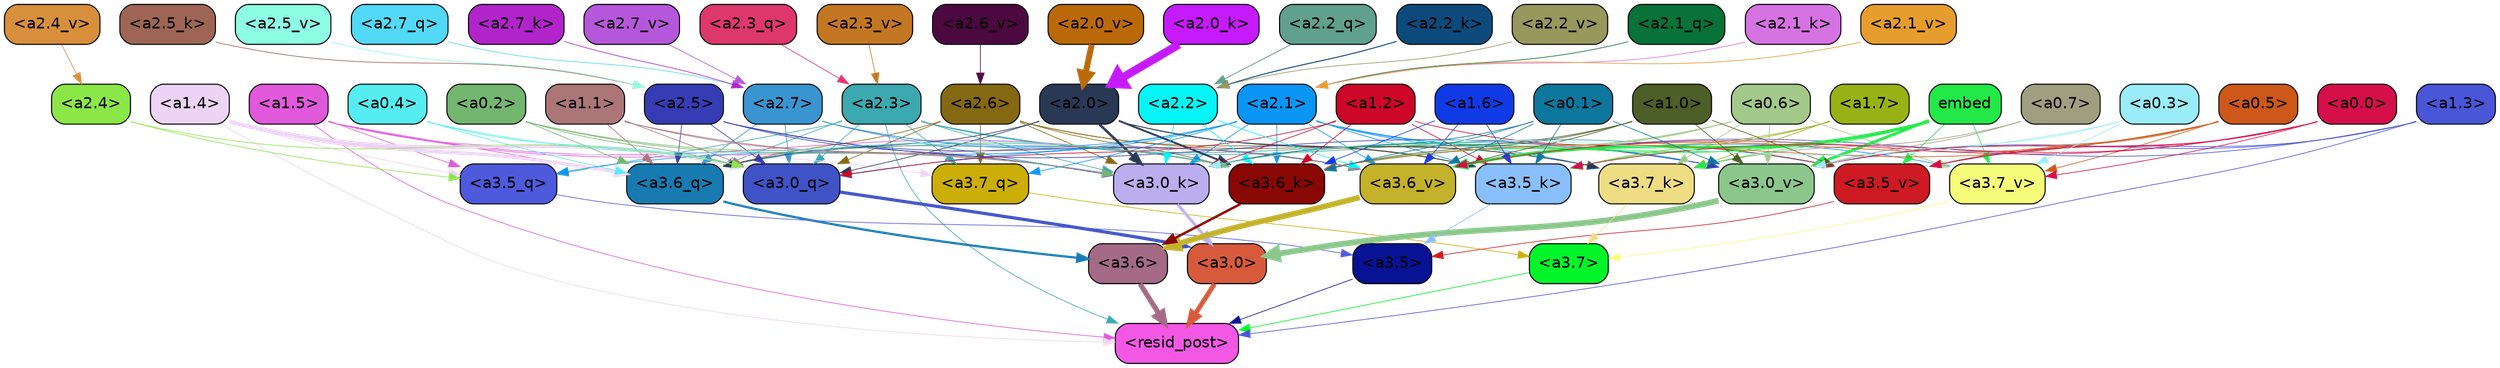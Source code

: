 strict digraph "" {
	graph [bgcolor=transparent,
		layout=dot,
		overlap=false,
		splines=true
	];
	"<a3.7>"	[color=black,
		fillcolor="#02f529",
		fontname=Helvetica,
		shape=box,
		style="filled, rounded"];
	"<resid_post>"	[color=black,
		fillcolor="#f358e5",
		fontname=Helvetica,
		shape=box,
		style="filled, rounded"];
	"<a3.7>" -> "<resid_post>"	[color="#02f529",
		penwidth=0.6239100098609924];
	"<a3.6>"	[color=black,
		fillcolor="#a46a86",
		fontname=Helvetica,
		shape=box,
		style="filled, rounded"];
	"<a3.6>" -> "<resid_post>"	[color="#a46a86",
		penwidth=4.569062113761902];
	"<a3.5>"	[color=black,
		fillcolor="#081294",
		fontname=Helvetica,
		shape=box,
		style="filled, rounded"];
	"<a3.5>" -> "<resid_post>"	[color="#081294",
		penwidth=0.6];
	"<a3.0>"	[color=black,
		fillcolor="#d75a3d",
		fontname=Helvetica,
		shape=box,
		style="filled, rounded"];
	"<a3.0>" -> "<resid_post>"	[color="#d75a3d",
		penwidth=4.283544182777405];
	"<a2.3>"	[color=black,
		fillcolor="#3ba9af",
		fontname=Helvetica,
		shape=box,
		style="filled, rounded"];
	"<a2.3>" -> "<resid_post>"	[color="#3ba9af",
		penwidth=0.6];
	"<a3.7_q>"	[color=black,
		fillcolor="#ccae08",
		fontname=Helvetica,
		shape=box,
		style="filled, rounded"];
	"<a2.3>" -> "<a3.7_q>"	[color="#3ba9af",
		penwidth=0.6];
	"<a3.6_q>"	[color=black,
		fillcolor="#177bb1",
		fontname=Helvetica,
		shape=box,
		style="filled, rounded"];
	"<a2.3>" -> "<a3.6_q>"	[color="#3ba9af",
		penwidth=0.6];
	"<a3.5_q>"	[color=black,
		fillcolor="#4e5adc",
		fontname=Helvetica,
		shape=box,
		style="filled, rounded"];
	"<a2.3>" -> "<a3.5_q>"	[color="#3ba9af",
		penwidth=0.6];
	"<a3.0_q>"	[color=black,
		fillcolor="#3f53c6",
		fontname=Helvetica,
		shape=box,
		style="filled, rounded"];
	"<a2.3>" -> "<a3.0_q>"	[color="#3ba9af",
		penwidth=0.6];
	"<a3.0_k>"	[color=black,
		fillcolor="#baaeef",
		fontname=Helvetica,
		shape=box,
		style="filled, rounded"];
	"<a2.3>" -> "<a3.0_k>"	[color="#3ba9af",
		penwidth=0.6];
	"<a3.6_v>"	[color=black,
		fillcolor="#c3b22a",
		fontname=Helvetica,
		shape=box,
		style="filled, rounded"];
	"<a2.3>" -> "<a3.6_v>"	[color="#3ba9af",
		penwidth=0.6];
	"<a3.5_v>"	[color=black,
		fillcolor="#ce1a22",
		fontname=Helvetica,
		shape=box,
		style="filled, rounded"];
	"<a2.3>" -> "<a3.5_v>"	[color="#3ba9af",
		penwidth=0.6];
	"<a3.0_v>"	[color=black,
		fillcolor="#8bc78b",
		fontname=Helvetica,
		shape=box,
		style="filled, rounded"];
	"<a2.3>" -> "<a3.0_v>"	[color="#3ba9af",
		penwidth=0.6];
	"<a1.5>"	[color=black,
		fillcolor="#e159da",
		fontname=Helvetica,
		shape=box,
		style="filled, rounded"];
	"<a1.5>" -> "<resid_post>"	[color="#e159da",
		penwidth=0.6];
	"<a1.5>" -> "<a3.6_q>"	[color="#e159da",
		penwidth=0.6];
	"<a1.5>" -> "<a3.5_q>"	[color="#e159da",
		penwidth=0.6];
	"<a1.5>" -> "<a3.0_q>"	[color="#e159da",
		penwidth=0.6];
	"<a3.6_k>"	[color=black,
		fillcolor="#890804",
		fontname=Helvetica,
		shape=box,
		style="filled, rounded"];
	"<a1.5>" -> "<a3.6_k>"	[color="#e159da",
		penwidth=0.6];
	"<a1.5>" -> "<a3.0_k>"	[color="#e159da",
		penwidth=0.6];
	"<a1.4>"	[color=black,
		fillcolor="#edd3f5",
		fontname=Helvetica,
		shape=box,
		style="filled, rounded"];
	"<a1.4>" -> "<resid_post>"	[color="#edd3f5",
		penwidth=0.6];
	"<a1.4>" -> "<a3.7_q>"	[color="#edd3f5",
		penwidth=0.6];
	"<a1.4>" -> "<a3.6_q>"	[color="#edd3f5",
		penwidth=2.7536282539367676];
	"<a1.4>" -> "<a3.5_q>"	[color="#edd3f5",
		penwidth=0.6];
	"<a1.4>" -> "<a3.0_q>"	[color="#edd3f5",
		penwidth=3.3369133472442627];
	"<a1.3>"	[color=black,
		fillcolor="#4956d8",
		fontname=Helvetica,
		shape=box,
		style="filled, rounded"];
	"<a1.3>" -> "<resid_post>"	[color="#4956d8",
		penwidth=0.6];
	"<a1.3>" -> "<a3.6_v>"	[color="#4956d8",
		penwidth=0.6];
	"<a1.3>" -> "<a3.5_v>"	[color="#4956d8",
		penwidth=0.6];
	"<a1.3>" -> "<a3.0_v>"	[color="#4956d8",
		penwidth=0.6];
	"<a3.7_q>" -> "<a3.7>"	[color="#ccae08",
		penwidth=0.6];
	"<a3.6_q>" -> "<a3.6>"	[color="#177bb1",
		penwidth=2.0344843566417694];
	"<a3.5_q>" -> "<a3.5>"	[color="#4e5adc",
		penwidth=0.6];
	"<a3.0_q>" -> "<a3.0>"	[color="#3f53c6",
		penwidth=2.863015294075012];
	"<a3.7_k>"	[color=black,
		fillcolor="#eedd83",
		fontname=Helvetica,
		shape=box,
		style="filled, rounded"];
	"<a3.7_k>" -> "<a3.7>"	[color="#eedd83",
		penwidth=0.6];
	"<a3.6_k>" -> "<a3.6>"	[color="#890804",
		penwidth=2.1770318150520325];
	"<a3.5_k>"	[color=black,
		fillcolor="#89bffc",
		fontname=Helvetica,
		shape=box,
		style="filled, rounded"];
	"<a3.5_k>" -> "<a3.5>"	[color="#89bffc",
		penwidth=0.6];
	"<a3.0_k>" -> "<a3.0>"	[color="#baaeef",
		penwidth=2.6323853135108948];
	"<a3.7_v>"	[color=black,
		fillcolor="#f5fc79",
		fontname=Helvetica,
		shape=box,
		style="filled, rounded"];
	"<a3.7_v>" -> "<a3.7>"	[color="#f5fc79",
		penwidth=0.6];
	"<a3.6_v>" -> "<a3.6>"	[color="#c3b22a",
		penwidth=4.972373723983765];
	"<a3.5_v>" -> "<a3.5>"	[color="#ce1a22",
		penwidth=0.6];
	"<a3.0_v>" -> "<a3.0>"	[color="#8bc78b",
		penwidth=5.1638524532318115];
	"<a2.6>"	[color=black,
		fillcolor="#856812",
		fontname=Helvetica,
		shape=box,
		style="filled, rounded"];
	"<a2.6>" -> "<a3.7_q>"	[color="#856812",
		penwidth=0.6];
	"<a2.6>" -> "<a3.6_q>"	[color="#856812",
		penwidth=0.6];
	"<a2.6>" -> "<a3.0_q>"	[color="#856812",
		penwidth=0.6];
	"<a2.6>" -> "<a3.7_k>"	[color="#856812",
		penwidth=0.6];
	"<a2.6>" -> "<a3.6_k>"	[color="#856812",
		penwidth=0.6];
	"<a2.6>" -> "<a3.5_k>"	[color="#856812",
		penwidth=0.6];
	"<a2.6>" -> "<a3.0_k>"	[color="#856812",
		penwidth=0.6];
	"<a2.1>"	[color=black,
		fillcolor="#0a95f4",
		fontname=Helvetica,
		shape=box,
		style="filled, rounded"];
	"<a2.1>" -> "<a3.7_q>"	[color="#0a95f4",
		penwidth=0.6];
	"<a2.1>" -> "<a3.6_q>"	[color="#0a95f4",
		penwidth=0.6];
	"<a2.1>" -> "<a3.5_q>"	[color="#0a95f4",
		penwidth=0.6];
	"<a2.1>" -> "<a3.0_q>"	[color="#0a95f4",
		penwidth=0.6];
	"<a2.1>" -> "<a3.7_k>"	[color="#0a95f4",
		penwidth=0.6];
	"<a2.1>" -> "<a3.6_k>"	[color="#0a95f4",
		penwidth=0.6];
	"<a2.1>" -> "<a3.5_k>"	[color="#0a95f4",
		penwidth=0.6];
	"<a2.1>" -> "<a3.0_k>"	[color="#0a95f4",
		penwidth=0.6];
	"<a2.1>" -> "<a3.7_v>"	[color="#0a95f4",
		penwidth=0.6];
	"<a2.1>" -> "<a3.6_v>"	[color="#0a95f4",
		penwidth=0.6];
	"<a2.1>" -> "<a3.0_v>"	[color="#0a95f4",
		penwidth=0.6];
	"<a2.7>"	[color=black,
		fillcolor="#3a94cf",
		fontname=Helvetica,
		shape=box,
		style="filled, rounded"];
	"<a2.7>" -> "<a3.6_q>"	[color="#3a94cf",
		penwidth=0.6];
	"<a2.7>" -> "<a3.0_q>"	[color="#3a94cf",
		penwidth=0.6];
	"<a2.7>" -> "<a3.6_k>"	[color="#3a94cf",
		penwidth=0.6];
	"<a2.7>" -> "<a3.0_k>"	[color="#3a94cf",
		penwidth=0.6];
	"<a2.7>" -> "<a3.6_v>"	[color="#3a94cf",
		penwidth=0.6];
	"<a2.5>"	[color=black,
		fillcolor="#363db4",
		fontname=Helvetica,
		shape=box,
		style="filled, rounded"];
	"<a2.5>" -> "<a3.6_q>"	[color="#363db4",
		penwidth=0.6];
	"<a2.5>" -> "<a3.0_q>"	[color="#363db4",
		penwidth=0.6];
	"<a2.5>" -> "<a3.0_k>"	[color="#363db4",
		penwidth=0.6];
	"<a2.5>" -> "<a3.6_v>"	[color="#363db4",
		penwidth=0.6];
	"<a2.5>" -> "<a3.0_v>"	[color="#363db4",
		penwidth=0.6];
	"<a2.0>"	[color=black,
		fillcolor="#293855",
		fontname=Helvetica,
		shape=box,
		style="filled, rounded"];
	"<a2.0>" -> "<a3.6_q>"	[color="#293855",
		penwidth=0.6];
	"<a2.0>" -> "<a3.0_q>"	[color="#293855",
		penwidth=0.6];
	"<a2.0>" -> "<a3.7_k>"	[color="#293855",
		penwidth=0.6];
	"<a2.0>" -> "<a3.6_k>"	[color="#293855",
		penwidth=1.7047871947288513];
	"<a2.0>" -> "<a3.5_k>"	[color="#293855",
		penwidth=0.6];
	"<a2.0>" -> "<a3.0_k>"	[color="#293855",
		penwidth=2.239806979894638];
	"<a1.1>"	[color=black,
		fillcolor="#ac7679",
		fontname=Helvetica,
		shape=box,
		style="filled, rounded"];
	"<a1.1>" -> "<a3.6_q>"	[color="#ac7679",
		penwidth=0.6];
	"<a1.1>" -> "<a3.0_q>"	[color="#ac7679",
		penwidth=0.6];
	"<a1.1>" -> "<a3.0_k>"	[color="#ac7679",
		penwidth=0.6];
	"<a1.1>" -> "<a3.6_v>"	[color="#ac7679",
		penwidth=0.6];
	"<a0.4>"	[color=black,
		fillcolor="#55edf1",
		fontname=Helvetica,
		shape=box,
		style="filled, rounded"];
	"<a0.4>" -> "<a3.6_q>"	[color="#55edf1",
		penwidth=0.6];
	"<a0.4>" -> "<a3.0_q>"	[color="#55edf1",
		penwidth=0.6];
	"<a0.4>" -> "<a3.6_k>"	[color="#55edf1",
		penwidth=0.6];
	"<a0.2>"	[color=black,
		fillcolor="#73b670",
		fontname=Helvetica,
		shape=box,
		style="filled, rounded"];
	"<a0.2>" -> "<a3.6_q>"	[color="#73b670",
		penwidth=0.6];
	"<a0.2>" -> "<a3.0_q>"	[color="#73b670",
		penwidth=0.6];
	"<a0.2>" -> "<a3.6_k>"	[color="#73b670",
		penwidth=0.6];
	"<a0.2>" -> "<a3.0_k>"	[color="#73b670",
		penwidth=0.6];
	"<a2.4>"	[color=black,
		fillcolor="#8be748",
		fontname=Helvetica,
		shape=box,
		style="filled, rounded"];
	"<a2.4>" -> "<a3.5_q>"	[color="#8be748",
		penwidth=0.6];
	"<a2.4>" -> "<a3.0_q>"	[color="#8be748",
		penwidth=0.6];
	"<a1.2>"	[color=black,
		fillcolor="#cc0728",
		fontname=Helvetica,
		shape=box,
		style="filled, rounded"];
	"<a1.2>" -> "<a3.0_q>"	[color="#cc0728",
		penwidth=0.6];
	"<a1.2>" -> "<a3.6_k>"	[color="#cc0728",
		penwidth=0.6];
	"<a1.2>" -> "<a3.5_k>"	[color="#cc0728",
		penwidth=0.6];
	"<a1.2>" -> "<a3.0_k>"	[color="#cc0728",
		penwidth=0.6];
	"<a1.2>" -> "<a3.5_v>"	[color="#cc0728",
		penwidth=0.6];
	"<a1.7>"	[color=black,
		fillcolor="#98b216",
		fontname=Helvetica,
		shape=box,
		style="filled, rounded"];
	"<a1.7>" -> "<a3.7_k>"	[color="#98b216",
		penwidth=0.6];
	"<a1.7>" -> "<a3.5_k>"	[color="#98b216",
		penwidth=0.6];
	"<a1.7>" -> "<a3.6_v>"	[color="#98b216",
		penwidth=0.6];
	"<a0.7>"	[color=black,
		fillcolor="#9f9e81",
		fontname=Helvetica,
		shape=box,
		style="filled, rounded"];
	"<a0.7>" -> "<a3.7_k>"	[color="#9f9e81",
		penwidth=0.6];
	"<a0.7>" -> "<a3.0_v>"	[color="#9f9e81",
		penwidth=0.6];
	"<a0.6>"	[color=black,
		fillcolor="#a2c989",
		fontname=Helvetica,
		shape=box,
		style="filled, rounded"];
	"<a0.6>" -> "<a3.7_k>"	[color="#a2c989",
		penwidth=0.6];
	"<a0.6>" -> "<a3.6_k>"	[color="#a2c989",
		penwidth=0.6];
	"<a0.6>" -> "<a3.0_k>"	[color="#a2c989",
		penwidth=0.6];
	"<a0.6>" -> "<a3.7_v>"	[color="#a2c989",
		penwidth=0.6];
	"<a0.6>" -> "<a3.6_v>"	[color="#a2c989",
		penwidth=0.6];
	"<a0.6>" -> "<a3.0_v>"	[color="#a2c989",
		penwidth=0.6];
	embed	[color=black,
		fillcolor="#23e848",
		fontname=Helvetica,
		shape=box,
		style="filled, rounded"];
	embed -> "<a3.7_k>"	[color="#23e848",
		penwidth=0.6];
	embed -> "<a3.6_k>"	[color="#23e848",
		penwidth=0.6];
	embed -> "<a3.5_k>"	[color="#23e848",
		penwidth=0.6];
	embed -> "<a3.0_k>"	[color="#23e848",
		penwidth=0.6];
	embed -> "<a3.7_v>"	[color="#23e848",
		penwidth=0.6];
	embed -> "<a3.6_v>"	[color="#23e848",
		penwidth=2.7369276881217957];
	embed -> "<a3.5_v>"	[color="#23e848",
		penwidth=0.6];
	embed -> "<a3.0_v>"	[color="#23e848",
		penwidth=2.5778204202651978];
	"<a2.2>"	[color=black,
		fillcolor="#05f5f6",
		fontname=Helvetica,
		shape=box,
		style="filled, rounded"];
	"<a2.2>" -> "<a3.6_k>"	[color="#05f5f6",
		penwidth=0.6];
	"<a2.2>" -> "<a3.0_k>"	[color="#05f5f6",
		penwidth=0.6];
	"<a2.2>" -> "<a3.6_v>"	[color="#05f5f6",
		penwidth=0.6];
	"<a1.6>"	[color=black,
		fillcolor="#113ae7",
		fontname=Helvetica,
		shape=box,
		style="filled, rounded"];
	"<a1.6>" -> "<a3.6_k>"	[color="#113ae7",
		penwidth=0.6];
	"<a1.6>" -> "<a3.5_k>"	[color="#113ae7",
		penwidth=0.6];
	"<a1.6>" -> "<a3.6_v>"	[color="#113ae7",
		penwidth=0.6];
	"<a1.0>"	[color=black,
		fillcolor="#4d5e26",
		fontname=Helvetica,
		shape=box,
		style="filled, rounded"];
	"<a1.0>" -> "<a3.6_k>"	[color="#4d5e26",
		penwidth=0.6];
	"<a1.0>" -> "<a3.0_k>"	[color="#4d5e26",
		penwidth=0.6];
	"<a1.0>" -> "<a3.6_v>"	[color="#4d5e26",
		penwidth=0.6];
	"<a1.0>" -> "<a3.5_v>"	[color="#4d5e26",
		penwidth=0.6];
	"<a1.0>" -> "<a3.0_v>"	[color="#4d5e26",
		penwidth=0.6];
	"<a0.5>"	[color=black,
		fillcolor="#cd5819",
		fontname=Helvetica,
		shape=box,
		style="filled, rounded"];
	"<a0.5>" -> "<a3.6_k>"	[color="#cd5819",
		penwidth=0.6];
	"<a0.5>" -> "<a3.7_v>"	[color="#cd5819",
		penwidth=0.6];
	"<a0.5>" -> "<a3.6_v>"	[color="#cd5819",
		penwidth=0.6];
	"<a0.5>" -> "<a3.5_v>"	[color="#cd5819",
		penwidth=0.6];
	"<a0.5>" -> "<a3.0_v>"	[color="#cd5819",
		penwidth=0.6];
	"<a0.1>"	[color=black,
		fillcolor="#0e779d",
		fontname=Helvetica,
		shape=box,
		style="filled, rounded"];
	"<a0.1>" -> "<a3.6_k>"	[color="#0e779d",
		penwidth=0.6];
	"<a0.1>" -> "<a3.5_k>"	[color="#0e779d",
		penwidth=0.6];
	"<a0.1>" -> "<a3.0_k>"	[color="#0e779d",
		penwidth=0.6];
	"<a0.1>" -> "<a3.6_v>"	[color="#0e779d",
		penwidth=0.6];
	"<a0.1>" -> "<a3.0_v>"	[color="#0e779d",
		penwidth=0.6];
	"<a0.0>"	[color=black,
		fillcolor="#d50f4a",
		fontname=Helvetica,
		shape=box,
		style="filled, rounded"];
	"<a0.0>" -> "<a3.5_k>"	[color="#d50f4a",
		penwidth=0.6];
	"<a0.0>" -> "<a3.7_v>"	[color="#d50f4a",
		penwidth=0.6];
	"<a0.0>" -> "<a3.6_v>"	[color="#d50f4a",
		penwidth=0.6];
	"<a0.0>" -> "<a3.5_v>"	[color="#d50f4a",
		penwidth=0.6];
	"<a0.0>" -> "<a3.0_v>"	[color="#d50f4a",
		penwidth=0.6];
	"<a0.3>"	[color=black,
		fillcolor="#99ecf8",
		fontname=Helvetica,
		shape=box,
		style="filled, rounded"];
	"<a0.3>" -> "<a3.0_k>"	[color="#99ecf8",
		penwidth=0.6];
	"<a0.3>" -> "<a3.7_v>"	[color="#99ecf8",
		penwidth=0.6];
	"<a0.3>" -> "<a3.0_v>"	[color="#99ecf8",
		penwidth=0.6];
	"<a2.7_q>"	[color=black,
		fillcolor="#52d9f7",
		fontname=Helvetica,
		shape=box,
		style="filled, rounded"];
	"<a2.7_q>" -> "<a2.7>"	[color="#52d9f7",
		penwidth=0.6];
	"<a2.3_q>"	[color=black,
		fillcolor="#dd376e",
		fontname=Helvetica,
		shape=box,
		style="filled, rounded"];
	"<a2.3_q>" -> "<a2.3>"	[color="#dd376e",
		penwidth=0.6];
	"<a2.2_q>"	[color=black,
		fillcolor="#60a08d",
		fontname=Helvetica,
		shape=box,
		style="filled, rounded"];
	"<a2.2_q>" -> "<a2.2>"	[color="#60a08d",
		penwidth=0.7441773414611816];
	"<a2.1_q>"	[color=black,
		fillcolor="#087238",
		fontname=Helvetica,
		shape=box,
		style="filled, rounded"];
	"<a2.1_q>" -> "<a2.1>"	[color="#087238",
		penwidth=0.6];
	"<a2.7_k>"	[color=black,
		fillcolor="#b124c9",
		fontname=Helvetica,
		shape=box,
		style="filled, rounded"];
	"<a2.7_k>" -> "<a2.7>"	[color="#b124c9",
		penwidth=0.6];
	"<a2.5_k>"	[color=black,
		fillcolor="#9e6554",
		fontname=Helvetica,
		shape=box,
		style="filled, rounded"];
	"<a2.5_k>" -> "<a2.5>"	[color="#9e6554",
		penwidth=0.6];
	"<a2.2_k>"	[color=black,
		fillcolor="#0d4a7c",
		fontname=Helvetica,
		shape=box,
		style="filled, rounded"];
	"<a2.2_k>" -> "<a2.2>"	[color="#0d4a7c",
		penwidth=0.8810110092163086];
	"<a2.1_k>"	[color=black,
		fillcolor="#d772e2",
		fontname=Helvetica,
		shape=box,
		style="filled, rounded"];
	"<a2.1_k>" -> "<a2.1>"	[color="#d772e2",
		penwidth=0.6];
	"<a2.0_k>"	[color=black,
		fillcolor="#c51afb",
		fontname=Helvetica,
		shape=box,
		style="filled, rounded"];
	"<a2.0_k>" -> "<a2.0>"	[color="#c51afb",
		penwidth=7.398894429206848];
	"<a2.7_v>"	[color=black,
		fillcolor="#b557da",
		fontname=Helvetica,
		shape=box,
		style="filled, rounded"];
	"<a2.7_v>" -> "<a2.7>"	[color="#b557da",
		penwidth=0.6];
	"<a2.6_v>"	[color=black,
		fillcolor="#4b0940",
		fontname=Helvetica,
		shape=box,
		style="filled, rounded"];
	"<a2.6_v>" -> "<a2.6>"	[color="#4b0940",
		penwidth=0.6];
	"<a2.5_v>"	[color=black,
		fillcolor="#8dfde3",
		fontname=Helvetica,
		shape=box,
		style="filled, rounded"];
	"<a2.5_v>" -> "<a2.5>"	[color="#8dfde3",
		penwidth=0.6];
	"<a2.4_v>"	[color=black,
		fillcolor="#d78f3c",
		fontname=Helvetica,
		shape=box,
		style="filled, rounded"];
	"<a2.4_v>" -> "<a2.4>"	[color="#d78f3c",
		penwidth=0.6];
	"<a2.3_v>"	[color=black,
		fillcolor="#c37723",
		fontname=Helvetica,
		shape=box,
		style="filled, rounded"];
	"<a2.3_v>" -> "<a2.3>"	[color="#c37723",
		penwidth=0.6];
	"<a2.2_v>"	[color=black,
		fillcolor="#97975e",
		fontname=Helvetica,
		shape=box,
		style="filled, rounded"];
	"<a2.2_v>" -> "<a2.2>"	[color="#97975e",
		penwidth=0.6];
	"<a2.1_v>"	[color=black,
		fillcolor="#e79d2d",
		fontname=Helvetica,
		shape=box,
		style="filled, rounded"];
	"<a2.1_v>" -> "<a2.1>"	[color="#e79d2d",
		penwidth=0.6];
	"<a2.0_v>"	[color=black,
		fillcolor="#ba6908",
		fontname=Helvetica,
		shape=box,
		style="filled, rounded"];
	"<a2.0_v>" -> "<a2.0>"	[color="#ba6908",
		penwidth=5.395828627049923];
}
